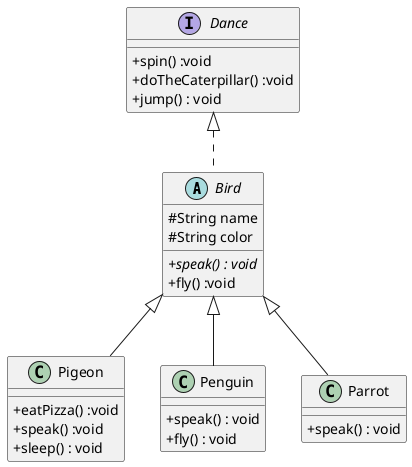 @startuml
skinparam classAttributeIconSize 0
abstract class Bird  implements Dance {
  # String name
  # String color

  + {abstract} speak() : void
  + fly() :void
}

interface Dance {
  + spin() :void
  + doTheCaterpillar() :void
  + jump() : void
}

class Pigeon extends Bird{
  + eatPizza() :void
  + speak() :void
  + sleep() : void
}

class Penguin extends Bird{
  + speak() : void
  + fly() : void
}

class Parrot extends Bird{
  + speak() : void
}

@enduml